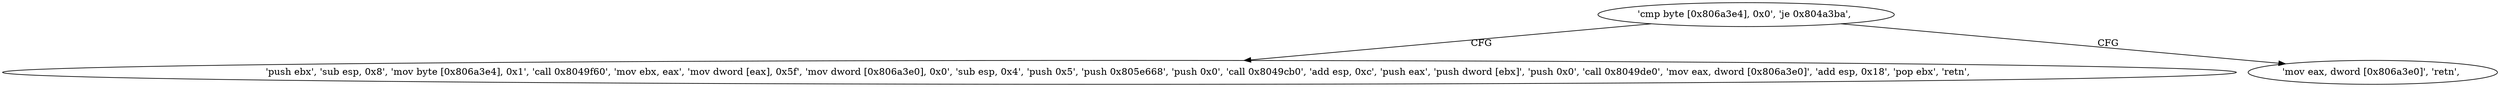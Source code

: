 digraph "func" {
"134521771" [label = "'cmp byte [0x806a3e4], 0x0', 'je 0x804a3ba', " ]
"134521786" [label = "'push ebx', 'sub esp, 0x8', 'mov byte [0x806a3e4], 0x1', 'call 0x8049f60', 'mov ebx, eax', 'mov dword [eax], 0x5f', 'mov dword [0x806a3e0], 0x0', 'sub esp, 0x4', 'push 0x5', 'push 0x805e668', 'push 0x0', 'call 0x8049cb0', 'add esp, 0xc', 'push eax', 'push dword [ebx]', 'push 0x0', 'call 0x8049de0', 'mov eax, dword [0x806a3e0]', 'add esp, 0x18', 'pop ebx', 'retn', " ]
"134521780" [label = "'mov eax, dword [0x806a3e0]', 'retn', " ]
"134521771" -> "134521786" [ label = "CFG" ]
"134521771" -> "134521780" [ label = "CFG" ]
}
